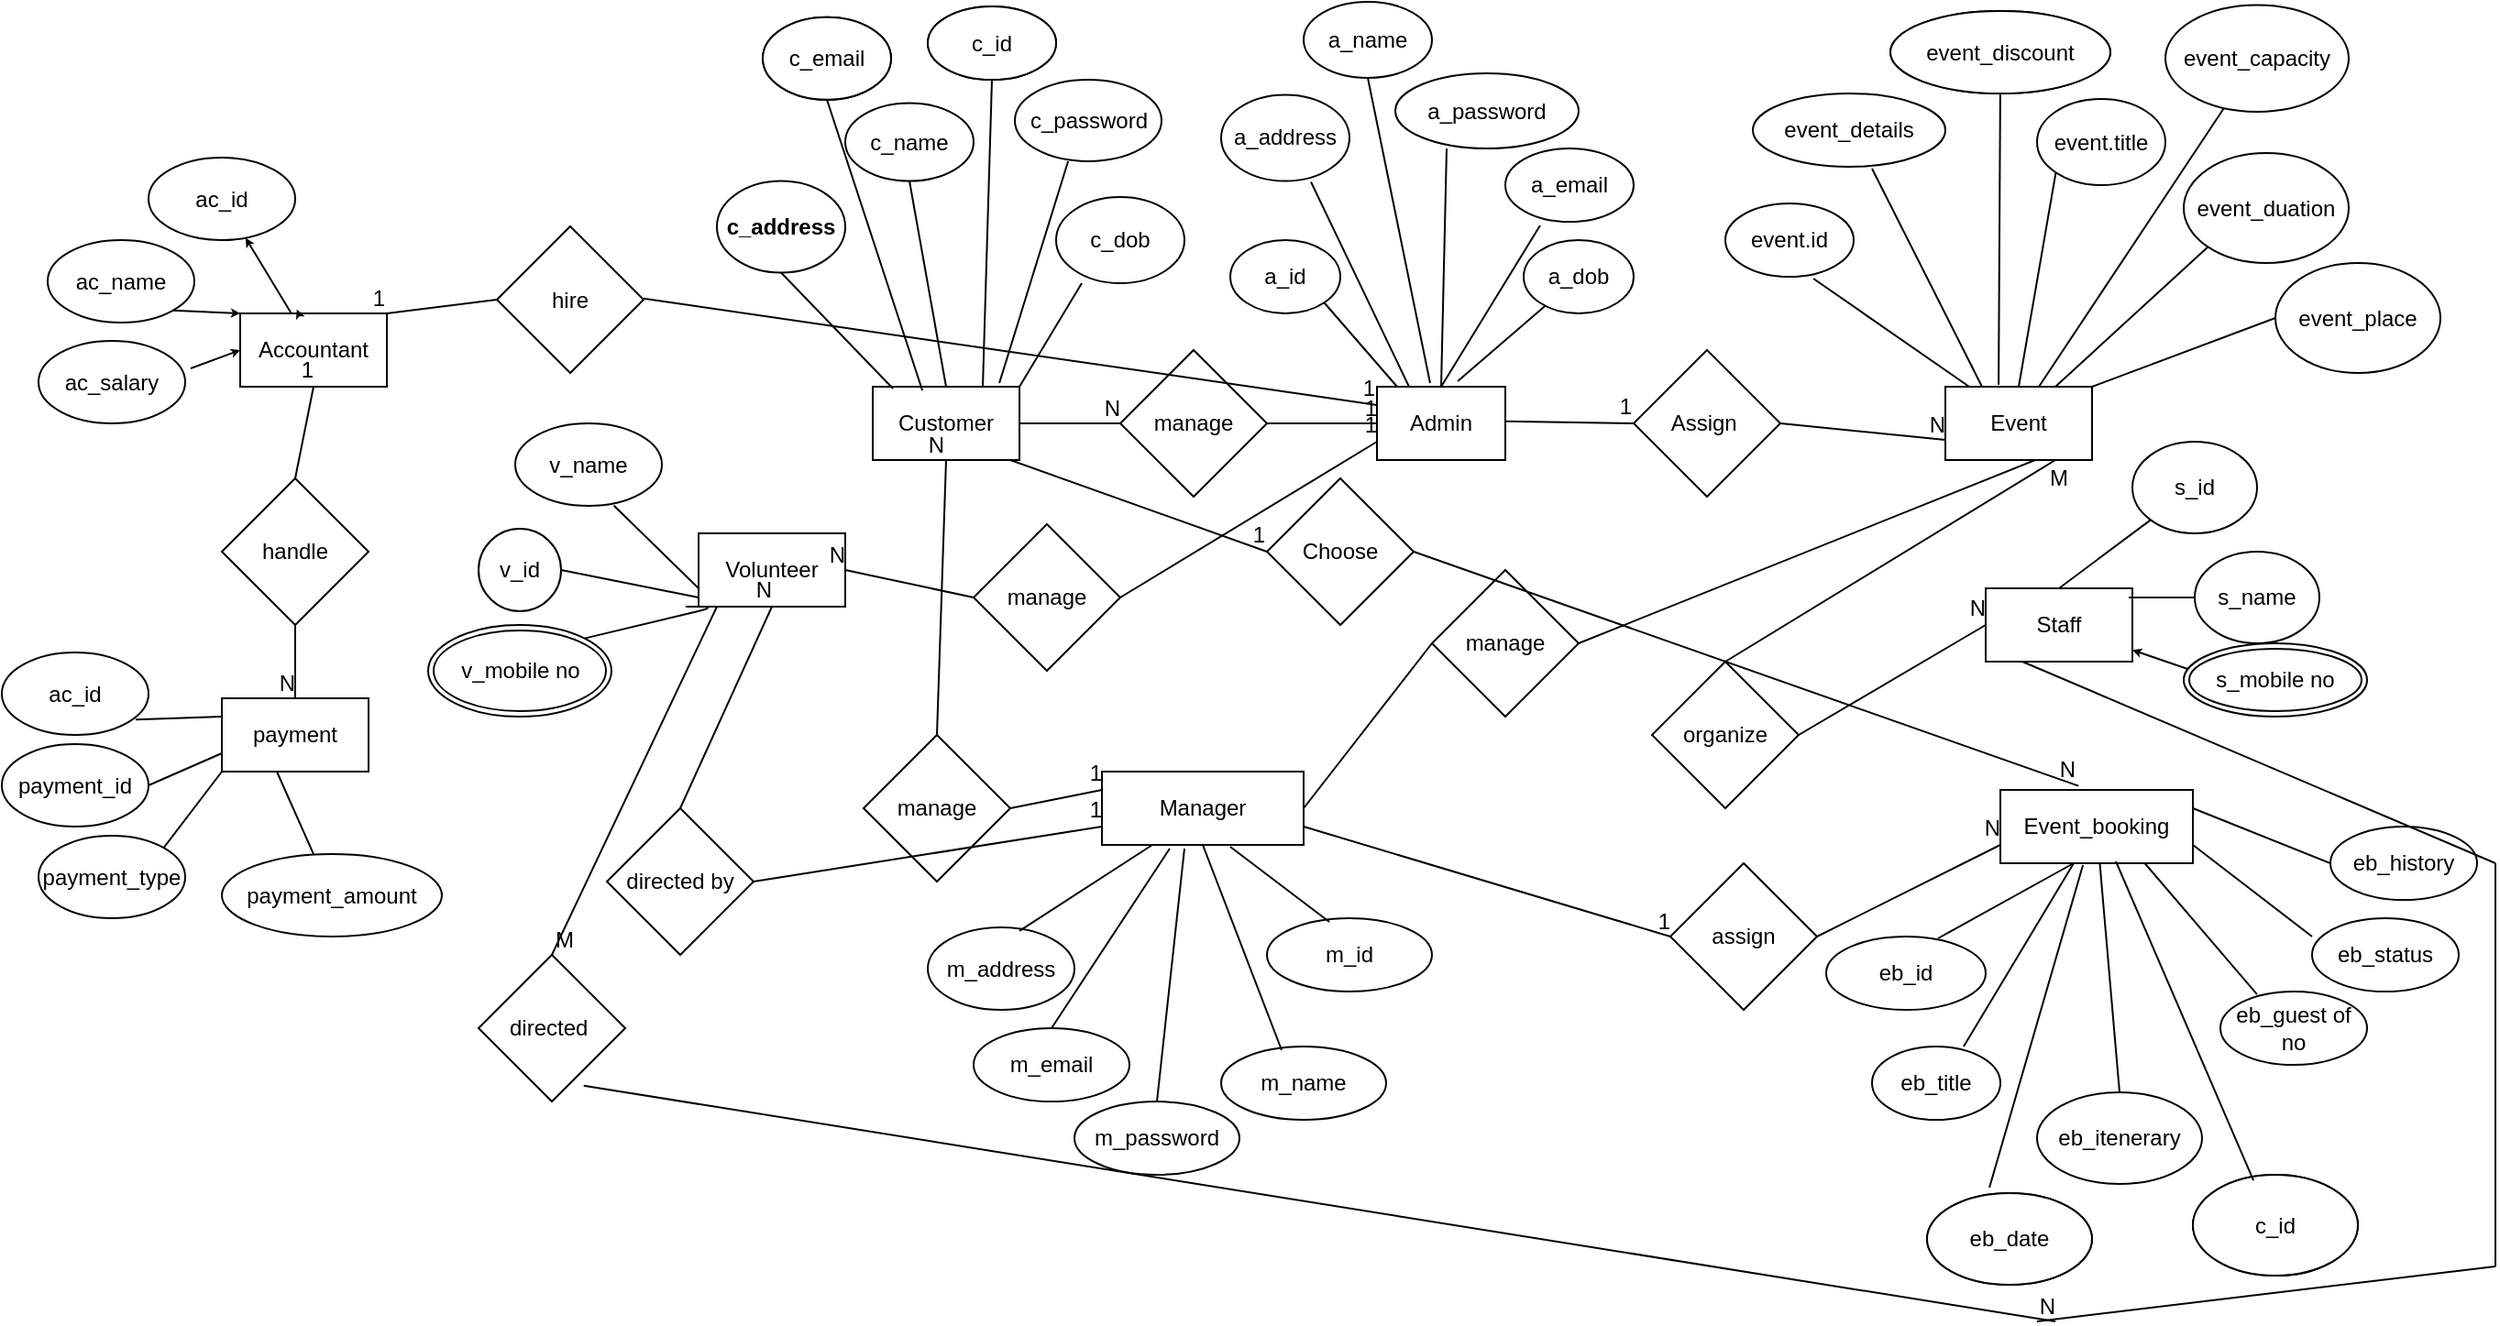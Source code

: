 <mxfile version="14.6.6" type="github">
  <diagram id="kwbziUqv7efPVH0OtAez" name="Page-1">
    <mxGraphModel dx="1855" dy="551" grid="1" gridSize="10" guides="1" tooltips="1" connect="1" arrows="1" fold="1" page="1" pageScale="1" pageWidth="850" pageHeight="1100" math="0" shadow="0">
      <root>
        <mxCell id="0" />
        <mxCell id="1" parent="0" />
        <mxCell id="lawATDH_7k0T81VRKeOm-4" value="C.email" style="ellipse;whiteSpace=wrap;html=1;" vertex="1" parent="1">
          <mxGeometry x="-115" y="8.38" width="70" height="45" as="geometry" />
        </mxCell>
        <mxCell id="lawATDH_7k0T81VRKeOm-6" value="C.id" style="ellipse;whiteSpace=wrap;html=1;" vertex="1" parent="1">
          <mxGeometry x="-25" y="2.5" width="70" height="40" as="geometry" />
        </mxCell>
        <mxCell id="lawATDH_7k0T81VRKeOm-34" value="Event_discount" style="ellipse;whiteSpace=wrap;html=1;" vertex="1" parent="1">
          <mxGeometry x="500" y="5" width="120" height="45" as="geometry" />
        </mxCell>
        <mxCell id="lawATDH_7k0T81VRKeOm-68" value="EB.date" style="ellipse;whiteSpace=wrap;html=1;" vertex="1" parent="1">
          <mxGeometry x="520" y="650" width="90" height="50" as="geometry" />
        </mxCell>
        <mxCell id="lawATDH_7k0T81VRKeOm-81" value="EB.customer_id" style="ellipse;whiteSpace=wrap;html=1;" vertex="1" parent="1">
          <mxGeometry x="665" y="640" width="90" height="55" as="geometry" />
        </mxCell>
        <mxCell id="lawATDH_7k0T81VRKeOm-83" value="Customer" style="rounded=0;whiteSpace=wrap;html=1;" vertex="1" parent="1">
          <mxGeometry x="-55" y="210" width="80" height="40" as="geometry" />
        </mxCell>
        <mxCell id="lawATDH_7k0T81VRKeOm-84" style="edgeStyle=orthogonalEdgeStyle;rounded=0;orthogonalLoop=1;jettySize=auto;html=1;exitX=0.5;exitY=1;exitDx=0;exitDy=0;" edge="1" parent="1" source="lawATDH_7k0T81VRKeOm-83" target="lawATDH_7k0T81VRKeOm-83">
          <mxGeometry relative="1" as="geometry" />
        </mxCell>
        <mxCell id="lawATDH_7k0T81VRKeOm-85" value="&lt;b&gt;c_address&lt;/b&gt;" style="ellipse;whiteSpace=wrap;html=1;" vertex="1" parent="1">
          <mxGeometry x="-140" y="97.75" width="70" height="50" as="geometry" />
        </mxCell>
        <mxCell id="lawATDH_7k0T81VRKeOm-86" value="c_email" style="ellipse;whiteSpace=wrap;html=1;" vertex="1" parent="1">
          <mxGeometry x="-115" y="8.38" width="70" height="45" as="geometry" />
        </mxCell>
        <mxCell id="lawATDH_7k0T81VRKeOm-87" value="c_name" style="ellipse;whiteSpace=wrap;html=1;" vertex="1" parent="1">
          <mxGeometry x="-70" y="55.25" width="70" height="42.5" as="geometry" />
        </mxCell>
        <mxCell id="lawATDH_7k0T81VRKeOm-88" value="c_id" style="ellipse;whiteSpace=wrap;html=1;" vertex="1" parent="1">
          <mxGeometry x="-25" y="2.5" width="70" height="40" as="geometry" />
        </mxCell>
        <mxCell id="lawATDH_7k0T81VRKeOm-89" value="" style="endArrow=none;html=1;entryX=0.5;entryY=1;entryDx=0;entryDy=0;exitX=0.5;exitY=0;exitDx=0;exitDy=0;" edge="1" parent="1" source="lawATDH_7k0T81VRKeOm-83" target="lawATDH_7k0T81VRKeOm-87">
          <mxGeometry width="50" height="50" relative="1" as="geometry">
            <mxPoint x="15" y="190" as="sourcePoint" />
            <mxPoint x="450" y="440" as="targetPoint" />
          </mxGeometry>
        </mxCell>
        <mxCell id="lawATDH_7k0T81VRKeOm-90" value="c_dob" style="ellipse;whiteSpace=wrap;html=1;" vertex="1" parent="1">
          <mxGeometry x="45" y="106.5" width="70" height="47" as="geometry" />
        </mxCell>
        <mxCell id="lawATDH_7k0T81VRKeOm-91" value="" style="endArrow=none;html=1;entryX=0.2;entryY=1;entryDx=0;entryDy=0;entryPerimeter=0;exitX=1;exitY=0;exitDx=0;exitDy=0;" edge="1" parent="1" source="lawATDH_7k0T81VRKeOm-83" target="lawATDH_7k0T81VRKeOm-90">
          <mxGeometry width="50" height="50" relative="1" as="geometry">
            <mxPoint x="30" y="220" as="sourcePoint" />
            <mxPoint x="80" y="170" as="targetPoint" />
          </mxGeometry>
        </mxCell>
        <mxCell id="lawATDH_7k0T81VRKeOm-92" value="" style="endArrow=none;html=1;entryX=0.5;entryY=1;entryDx=0;entryDy=0;exitX=0.138;exitY=0.025;exitDx=0;exitDy=0;exitPerimeter=0;" edge="1" parent="1" source="lawATDH_7k0T81VRKeOm-83" target="lawATDH_7k0T81VRKeOm-85">
          <mxGeometry width="50" height="50" relative="1" as="geometry">
            <mxPoint x="400" y="490" as="sourcePoint" />
            <mxPoint x="450" y="440" as="targetPoint" />
          </mxGeometry>
        </mxCell>
        <mxCell id="lawATDH_7k0T81VRKeOm-93" value="" style="endArrow=none;html=1;entryX=0.5;entryY=1;entryDx=0;entryDy=0;exitX=0.338;exitY=0.05;exitDx=0;exitDy=0;exitPerimeter=0;" edge="1" parent="1" source="lawATDH_7k0T81VRKeOm-83" target="lawATDH_7k0T81VRKeOm-86">
          <mxGeometry width="50" height="50" relative="1" as="geometry">
            <mxPoint x="-70" y="200" as="sourcePoint" />
            <mxPoint x="-20" y="40" as="targetPoint" />
          </mxGeometry>
        </mxCell>
        <mxCell id="lawATDH_7k0T81VRKeOm-94" value="" style="endArrow=none;html=1;entryX=0.5;entryY=1;entryDx=0;entryDy=0;exitX=0.75;exitY=0;exitDx=0;exitDy=0;" edge="1" parent="1" source="lawATDH_7k0T81VRKeOm-83" target="lawATDH_7k0T81VRKeOm-88">
          <mxGeometry width="50" height="50" relative="1" as="geometry">
            <mxPoint x="400" y="490" as="sourcePoint" />
            <mxPoint x="450" y="440" as="targetPoint" />
          </mxGeometry>
        </mxCell>
        <mxCell id="lawATDH_7k0T81VRKeOm-95" value="manage" style="rhombus;whiteSpace=wrap;html=1;" vertex="1" parent="1">
          <mxGeometry x="80" y="190" width="80" height="80" as="geometry" />
        </mxCell>
        <mxCell id="lawATDH_7k0T81VRKeOm-97" value="Admin" style="rounded=0;whiteSpace=wrap;html=1;" vertex="1" parent="1">
          <mxGeometry x="220" y="210" width="70" height="40" as="geometry" />
        </mxCell>
        <mxCell id="lawATDH_7k0T81VRKeOm-99" value="a_id" style="ellipse;whiteSpace=wrap;html=1;" vertex="1" parent="1">
          <mxGeometry x="140" y="130" width="60" height="40" as="geometry" />
        </mxCell>
        <mxCell id="lawATDH_7k0T81VRKeOm-100" value="a_address" style="ellipse;whiteSpace=wrap;html=1;" vertex="1" parent="1">
          <mxGeometry x="135" y="50.75" width="70" height="47" as="geometry" />
        </mxCell>
        <mxCell id="lawATDH_7k0T81VRKeOm-101" value="a_name" style="ellipse;whiteSpace=wrap;html=1;" vertex="1" parent="1">
          <mxGeometry x="180" width="70" height="41.5" as="geometry" />
        </mxCell>
        <mxCell id="lawATDH_7k0T81VRKeOm-102" value="a_email" style="ellipse;whiteSpace=wrap;html=1;" vertex="1" parent="1">
          <mxGeometry x="290" y="80" width="70" height="40" as="geometry" />
        </mxCell>
        <mxCell id="lawATDH_7k0T81VRKeOm-103" value="a_dob" style="ellipse;whiteSpace=wrap;html=1;" vertex="1" parent="1">
          <mxGeometry x="300" y="130" width="60" height="40" as="geometry" />
        </mxCell>
        <mxCell id="lawATDH_7k0T81VRKeOm-104" value="" style="endArrow=none;html=1;entryX=1;entryY=1;entryDx=0;entryDy=0;" edge="1" parent="1" target="lawATDH_7k0T81VRKeOm-99">
          <mxGeometry width="50" height="50" relative="1" as="geometry">
            <mxPoint x="231" y="210" as="sourcePoint" />
            <mxPoint x="210" y="140" as="targetPoint" />
          </mxGeometry>
        </mxCell>
        <mxCell id="lawATDH_7k0T81VRKeOm-105" value="" style="endArrow=none;html=1;exitX=0.7;exitY=1.011;exitDx=0;exitDy=0;exitPerimeter=0;entryX=0.25;entryY=0;entryDx=0;entryDy=0;" edge="1" parent="1" source="lawATDH_7k0T81VRKeOm-100" target="lawATDH_7k0T81VRKeOm-97">
          <mxGeometry width="50" height="50" relative="1" as="geometry">
            <mxPoint x="170" y="130" as="sourcePoint" />
            <mxPoint x="220" y="80" as="targetPoint" />
          </mxGeometry>
        </mxCell>
        <mxCell id="lawATDH_7k0T81VRKeOm-106" value="" style="endArrow=none;html=1;entryX=0.5;entryY=1;entryDx=0;entryDy=0;exitX=0.414;exitY=-0.05;exitDx=0;exitDy=0;exitPerimeter=0;" edge="1" parent="1" source="lawATDH_7k0T81VRKeOm-97" target="lawATDH_7k0T81VRKeOm-101">
          <mxGeometry width="50" height="50" relative="1" as="geometry">
            <mxPoint x="230" y="200" as="sourcePoint" />
            <mxPoint x="270" y="40" as="targetPoint" />
          </mxGeometry>
        </mxCell>
        <mxCell id="lawATDH_7k0T81VRKeOm-107" value="" style="endArrow=none;html=1;exitX=0.5;exitY=0;exitDx=0;exitDy=0;entryX=0.271;entryY=1.05;entryDx=0;entryDy=0;entryPerimeter=0;" edge="1" parent="1" source="lawATDH_7k0T81VRKeOm-97" target="lawATDH_7k0T81VRKeOm-102">
          <mxGeometry width="50" height="50" relative="1" as="geometry">
            <mxPoint x="260" y="130" as="sourcePoint" />
            <mxPoint x="310" y="80" as="targetPoint" />
          </mxGeometry>
        </mxCell>
        <mxCell id="lawATDH_7k0T81VRKeOm-108" value="" style="endArrow=none;html=1;exitX=0.629;exitY=-0.075;exitDx=0;exitDy=0;exitPerimeter=0;" edge="1" parent="1" source="lawATDH_7k0T81VRKeOm-97" target="lawATDH_7k0T81VRKeOm-103">
          <mxGeometry width="50" height="50" relative="1" as="geometry">
            <mxPoint x="280" y="180" as="sourcePoint" />
            <mxPoint x="330" y="130" as="targetPoint" />
          </mxGeometry>
        </mxCell>
        <mxCell id="lawATDH_7k0T81VRKeOm-109" value="Assign&amp;nbsp;" style="rhombus;whiteSpace=wrap;html=1;" vertex="1" parent="1">
          <mxGeometry x="360" y="190" width="80" height="80" as="geometry" />
        </mxCell>
        <mxCell id="lawATDH_7k0T81VRKeOm-110" value="Event" style="rounded=0;whiteSpace=wrap;html=1;" vertex="1" parent="1">
          <mxGeometry x="530" y="210" width="80" height="40" as="geometry" />
        </mxCell>
        <mxCell id="lawATDH_7k0T81VRKeOm-113" style="edgeStyle=orthogonalEdgeStyle;rounded=0;orthogonalLoop=1;jettySize=auto;html=1;exitX=0.5;exitY=1;exitDx=0;exitDy=0;" edge="1" parent="1" source="lawATDH_7k0T81VRKeOm-110" target="lawATDH_7k0T81VRKeOm-110">
          <mxGeometry relative="1" as="geometry" />
        </mxCell>
        <mxCell id="lawATDH_7k0T81VRKeOm-114" value="event.id" style="ellipse;whiteSpace=wrap;html=1;" vertex="1" parent="1">
          <mxGeometry x="410" y="110" width="70" height="40" as="geometry" />
        </mxCell>
        <mxCell id="lawATDH_7k0T81VRKeOm-115" value="event_details" style="ellipse;whiteSpace=wrap;html=1;" vertex="1" parent="1">
          <mxGeometry x="425" y="50" width="105" height="40" as="geometry" />
        </mxCell>
        <mxCell id="lawATDH_7k0T81VRKeOm-116" style="edgeStyle=orthogonalEdgeStyle;rounded=0;orthogonalLoop=1;jettySize=auto;html=1;exitX=0.5;exitY=1;exitDx=0;exitDy=0;" edge="1" parent="1" source="lawATDH_7k0T81VRKeOm-115" target="lawATDH_7k0T81VRKeOm-115">
          <mxGeometry relative="1" as="geometry" />
        </mxCell>
        <mxCell id="lawATDH_7k0T81VRKeOm-117" value="event_discount" style="ellipse;whiteSpace=wrap;html=1;" vertex="1" parent="1">
          <mxGeometry x="500" y="5" width="120" height="45" as="geometry" />
        </mxCell>
        <mxCell id="lawATDH_7k0T81VRKeOm-118" value="event.title" style="ellipse;whiteSpace=wrap;html=1;" vertex="1" parent="1">
          <mxGeometry x="580" y="53" width="70" height="47" as="geometry" />
        </mxCell>
        <mxCell id="lawATDH_7k0T81VRKeOm-119" value="event_capacity" style="ellipse;whiteSpace=wrap;html=1;" vertex="1" parent="1">
          <mxGeometry x="650" y="1.75" width="100" height="58.25" as="geometry" />
        </mxCell>
        <mxCell id="lawATDH_7k0T81VRKeOm-120" value="event_duation" style="ellipse;whiteSpace=wrap;html=1;" vertex="1" parent="1">
          <mxGeometry x="660" y="82.5" width="90" height="60" as="geometry" />
        </mxCell>
        <mxCell id="lawATDH_7k0T81VRKeOm-121" value="" style="endArrow=none;html=1;entryX=0.686;entryY=1.025;entryDx=0;entryDy=0;entryPerimeter=0;exitX=0.163;exitY=0;exitDx=0;exitDy=0;exitPerimeter=0;" edge="1" parent="1" source="lawATDH_7k0T81VRKeOm-110" target="lawATDH_7k0T81VRKeOm-114">
          <mxGeometry width="50" height="50" relative="1" as="geometry">
            <mxPoint x="520" y="210" as="sourcePoint" />
            <mxPoint x="500" y="150" as="targetPoint" />
          </mxGeometry>
        </mxCell>
        <mxCell id="lawATDH_7k0T81VRKeOm-122" value="" style="endArrow=none;html=1;entryX=0.619;entryY=1.025;entryDx=0;entryDy=0;entryPerimeter=0;exitX=0.25;exitY=0;exitDx=0;exitDy=0;" edge="1" parent="1" source="lawATDH_7k0T81VRKeOm-110" target="lawATDH_7k0T81VRKeOm-115">
          <mxGeometry width="50" height="50" relative="1" as="geometry">
            <mxPoint x="520" y="200" as="sourcePoint" />
            <mxPoint x="530" y="80" as="targetPoint" />
          </mxGeometry>
        </mxCell>
        <mxCell id="lawATDH_7k0T81VRKeOm-123" value="" style="endArrow=none;html=1;exitX=0.363;exitY=-0.025;exitDx=0;exitDy=0;exitPerimeter=0;" edge="1" parent="1" source="lawATDH_7k0T81VRKeOm-110" target="lawATDH_7k0T81VRKeOm-117">
          <mxGeometry width="50" height="50" relative="1" as="geometry">
            <mxPoint x="530" y="90" as="sourcePoint" />
            <mxPoint x="580" y="40" as="targetPoint" />
          </mxGeometry>
        </mxCell>
        <mxCell id="lawATDH_7k0T81VRKeOm-124" value="" style="endArrow=none;html=1;exitX=0.5;exitY=0;exitDx=0;exitDy=0;entryX=0;entryY=1;entryDx=0;entryDy=0;" edge="1" parent="1" source="lawATDH_7k0T81VRKeOm-110" target="lawATDH_7k0T81VRKeOm-118">
          <mxGeometry width="50" height="50" relative="1" as="geometry">
            <mxPoint x="570" y="140" as="sourcePoint" />
            <mxPoint x="591" y="100" as="targetPoint" />
          </mxGeometry>
        </mxCell>
        <mxCell id="lawATDH_7k0T81VRKeOm-125" value="" style="endArrow=none;html=1;" edge="1" parent="1" target="lawATDH_7k0T81VRKeOm-119">
          <mxGeometry width="50" height="50" relative="1" as="geometry">
            <mxPoint x="581" y="210" as="sourcePoint" />
            <mxPoint x="700" y="60" as="targetPoint" />
          </mxGeometry>
        </mxCell>
        <mxCell id="lawATDH_7k0T81VRKeOm-126" value="" style="endArrow=none;html=1;entryX=0;entryY=1;entryDx=0;entryDy=0;exitX=0.75;exitY=0;exitDx=0;exitDy=0;" edge="1" parent="1" source="lawATDH_7k0T81VRKeOm-110" target="lawATDH_7k0T81VRKeOm-120">
          <mxGeometry width="50" height="50" relative="1" as="geometry">
            <mxPoint x="400" y="490" as="sourcePoint" />
            <mxPoint x="450" y="440" as="targetPoint" />
          </mxGeometry>
        </mxCell>
        <mxCell id="lawATDH_7k0T81VRKeOm-127" value="Choose" style="rhombus;whiteSpace=wrap;html=1;" vertex="1" parent="1">
          <mxGeometry x="160" y="260" width="80" height="80" as="geometry" />
        </mxCell>
        <mxCell id="lawATDH_7k0T81VRKeOm-130" value="manage" style="rhombus;whiteSpace=wrap;html=1;" vertex="1" parent="1">
          <mxGeometry x="-60" y="400" width="80" height="80" as="geometry" />
        </mxCell>
        <mxCell id="lawATDH_7k0T81VRKeOm-132" value="Manager" style="rounded=0;whiteSpace=wrap;html=1;" vertex="1" parent="1">
          <mxGeometry x="70" y="420" width="110" height="40" as="geometry" />
        </mxCell>
        <mxCell id="lawATDH_7k0T81VRKeOm-134" value="manage" style="rhombus;whiteSpace=wrap;html=1;" vertex="1" parent="1">
          <mxGeometry x="250" y="310" width="80" height="80" as="geometry" />
        </mxCell>
        <mxCell id="lawATDH_7k0T81VRKeOm-135" value="" style="endArrow=none;html=1;exitX=1;exitY=0.5;exitDx=0;exitDy=0;entryX=0;entryY=0.5;entryDx=0;entryDy=0;" edge="1" parent="1" source="lawATDH_7k0T81VRKeOm-132" target="lawATDH_7k0T81VRKeOm-134">
          <mxGeometry width="50" height="50" relative="1" as="geometry">
            <mxPoint x="310" y="420" as="sourcePoint" />
            <mxPoint x="360" y="370" as="targetPoint" />
          </mxGeometry>
        </mxCell>
        <mxCell id="lawATDH_7k0T81VRKeOm-136" value="assign" style="rhombus;whiteSpace=wrap;html=1;" vertex="1" parent="1">
          <mxGeometry x="380" y="470" width="80" height="80" as="geometry" />
        </mxCell>
        <mxCell id="lawATDH_7k0T81VRKeOm-138" value="" style="endArrow=none;html=1;exitX=1;exitY=0.5;exitDx=0;exitDy=0;entryX=0.613;entryY=1;entryDx=0;entryDy=0;entryPerimeter=0;" edge="1" parent="1" source="lawATDH_7k0T81VRKeOm-134" target="lawATDH_7k0T81VRKeOm-110">
          <mxGeometry width="50" height="50" relative="1" as="geometry">
            <mxPoint x="490" y="400" as="sourcePoint" />
            <mxPoint x="540" y="350" as="targetPoint" />
          </mxGeometry>
        </mxCell>
        <mxCell id="lawATDH_7k0T81VRKeOm-139" value="Event_booking" style="rounded=0;whiteSpace=wrap;html=1;" vertex="1" parent="1">
          <mxGeometry x="560" y="430" width="105" height="40" as="geometry" />
        </mxCell>
        <mxCell id="lawATDH_7k0T81VRKeOm-141" value="m_address" style="ellipse;whiteSpace=wrap;html=1;" vertex="1" parent="1">
          <mxGeometry x="-25" y="505" width="80" height="45" as="geometry" />
        </mxCell>
        <mxCell id="lawATDH_7k0T81VRKeOm-142" value="m_email" style="ellipse;whiteSpace=wrap;html=1;" vertex="1" parent="1">
          <mxGeometry y="560" width="85" height="40" as="geometry" />
        </mxCell>
        <mxCell id="lawATDH_7k0T81VRKeOm-143" value="m_name" style="ellipse;whiteSpace=wrap;html=1;" vertex="1" parent="1">
          <mxGeometry x="135" y="570" width="90" height="40" as="geometry" />
        </mxCell>
        <mxCell id="lawATDH_7k0T81VRKeOm-144" value="m_id" style="ellipse;whiteSpace=wrap;html=1;" vertex="1" parent="1">
          <mxGeometry x="160" y="500" width="90" height="40" as="geometry" />
        </mxCell>
        <mxCell id="lawATDH_7k0T81VRKeOm-145" value="" style="endArrow=none;html=1;exitX=0.625;exitY=0.044;exitDx=0;exitDy=0;exitPerimeter=0;entryX=0.25;entryY=1;entryDx=0;entryDy=0;" edge="1" parent="1" source="lawATDH_7k0T81VRKeOm-141" target="lawATDH_7k0T81VRKeOm-132">
          <mxGeometry width="50" height="50" relative="1" as="geometry">
            <mxPoint x="90" y="510" as="sourcePoint" />
            <mxPoint x="140" y="460" as="targetPoint" />
          </mxGeometry>
        </mxCell>
        <mxCell id="lawATDH_7k0T81VRKeOm-146" value="" style="endArrow=none;html=1;entryX=0.336;entryY=1.05;entryDx=0;entryDy=0;entryPerimeter=0;exitX=0.5;exitY=0;exitDx=0;exitDy=0;" edge="1" parent="1" source="lawATDH_7k0T81VRKeOm-142" target="lawATDH_7k0T81VRKeOm-132">
          <mxGeometry width="50" height="50" relative="1" as="geometry">
            <mxPoint x="80" y="550" as="sourcePoint" />
            <mxPoint x="130" y="500" as="targetPoint" />
          </mxGeometry>
        </mxCell>
        <mxCell id="lawATDH_7k0T81VRKeOm-147" value="" style="endArrow=none;html=1;exitX=0.367;exitY=0.05;exitDx=0;exitDy=0;exitPerimeter=0;entryX=0.5;entryY=1;entryDx=0;entryDy=0;" edge="1" parent="1" source="lawATDH_7k0T81VRKeOm-143" target="lawATDH_7k0T81VRKeOm-132">
          <mxGeometry width="50" height="50" relative="1" as="geometry">
            <mxPoint x="110" y="520" as="sourcePoint" />
            <mxPoint x="160" y="470" as="targetPoint" />
          </mxGeometry>
        </mxCell>
        <mxCell id="lawATDH_7k0T81VRKeOm-148" value="" style="endArrow=none;html=1;exitX=0.378;exitY=0.05;exitDx=0;exitDy=0;exitPerimeter=0;entryX=0.636;entryY=1.025;entryDx=0;entryDy=0;entryPerimeter=0;" edge="1" parent="1" source="lawATDH_7k0T81VRKeOm-144" target="lawATDH_7k0T81VRKeOm-132">
          <mxGeometry width="50" height="50" relative="1" as="geometry">
            <mxPoint x="130" y="510" as="sourcePoint" />
            <mxPoint x="180" y="460" as="targetPoint" />
          </mxGeometry>
        </mxCell>
        <mxCell id="lawATDH_7k0T81VRKeOm-149" value="eb_id" style="ellipse;whiteSpace=wrap;html=1;" vertex="1" parent="1">
          <mxGeometry x="465" y="510" width="87" height="40" as="geometry" />
        </mxCell>
        <mxCell id="lawATDH_7k0T81VRKeOm-150" value="eb_title" style="ellipse;whiteSpace=wrap;html=1;" vertex="1" parent="1">
          <mxGeometry x="490" y="570" width="70" height="40" as="geometry" />
        </mxCell>
        <mxCell id="lawATDH_7k0T81VRKeOm-151" value="eb_itenerary" style="ellipse;whiteSpace=wrap;html=1;" vertex="1" parent="1">
          <mxGeometry x="580" y="595" width="90" height="50" as="geometry" />
        </mxCell>
        <mxCell id="lawATDH_7k0T81VRKeOm-152" value="eb_date" style="ellipse;whiteSpace=wrap;html=1;" vertex="1" parent="1">
          <mxGeometry x="520" y="650" width="90" height="50" as="geometry" />
        </mxCell>
        <mxCell id="lawATDH_7k0T81VRKeOm-153" value="" style="endArrow=none;html=1;exitX=0.701;exitY=0.025;exitDx=0;exitDy=0;exitPerimeter=0;" edge="1" parent="1" source="lawATDH_7k0T81VRKeOm-149">
          <mxGeometry width="50" height="50" relative="1" as="geometry">
            <mxPoint x="550" y="520" as="sourcePoint" />
            <mxPoint x="600" y="470" as="targetPoint" />
          </mxGeometry>
        </mxCell>
        <mxCell id="lawATDH_7k0T81VRKeOm-154" value="" style="endArrow=none;html=1;exitX=0.714;exitY=0;exitDx=0;exitDy=0;exitPerimeter=0;" edge="1" parent="1" source="lawATDH_7k0T81VRKeOm-150">
          <mxGeometry width="50" height="50" relative="1" as="geometry">
            <mxPoint x="590" y="530" as="sourcePoint" />
            <mxPoint x="600" y="470" as="targetPoint" />
          </mxGeometry>
        </mxCell>
        <mxCell id="lawATDH_7k0T81VRKeOm-155" value="" style="endArrow=none;html=1;entryX=0.429;entryY=1.025;entryDx=0;entryDy=0;entryPerimeter=0;exitX=0.378;exitY=-0.06;exitDx=0;exitDy=0;exitPerimeter=0;" edge="1" parent="1" source="lawATDH_7k0T81VRKeOm-152" target="lawATDH_7k0T81VRKeOm-139">
          <mxGeometry width="50" height="50" relative="1" as="geometry">
            <mxPoint x="600" y="530" as="sourcePoint" />
            <mxPoint x="650" y="480" as="targetPoint" />
          </mxGeometry>
        </mxCell>
        <mxCell id="lawATDH_7k0T81VRKeOm-156" value="" style="endArrow=none;html=1;exitX=0.5;exitY=0;exitDx=0;exitDy=0;" edge="1" parent="1" source="lawATDH_7k0T81VRKeOm-151" target="lawATDH_7k0T81VRKeOm-139">
          <mxGeometry width="50" height="50" relative="1" as="geometry">
            <mxPoint x="673" y="560" as="sourcePoint" />
            <mxPoint x="670" y="470" as="targetPoint" />
          </mxGeometry>
        </mxCell>
        <mxCell id="lawATDH_7k0T81VRKeOm-157" value="c_password" style="ellipse;whiteSpace=wrap;html=1;" vertex="1" parent="1">
          <mxGeometry x="22.5" y="42.5" width="80" height="44.5" as="geometry" />
        </mxCell>
        <mxCell id="lawATDH_7k0T81VRKeOm-158" value="" style="endArrow=none;html=1;exitX=0.863;exitY=-0.05;exitDx=0;exitDy=0;exitPerimeter=0;entryX=0.363;entryY=1;entryDx=0;entryDy=0;entryPerimeter=0;" edge="1" parent="1" source="lawATDH_7k0T81VRKeOm-83" target="lawATDH_7k0T81VRKeOm-157">
          <mxGeometry width="50" height="50" relative="1" as="geometry">
            <mxPoint x="400" y="490" as="sourcePoint" />
            <mxPoint x="50" y="100" as="targetPoint" />
          </mxGeometry>
        </mxCell>
        <mxCell id="lawATDH_7k0T81VRKeOm-159" value="a_password" style="ellipse;whiteSpace=wrap;html=1;" vertex="1" parent="1">
          <mxGeometry x="230" y="39" width="100" height="41" as="geometry" />
        </mxCell>
        <mxCell id="lawATDH_7k0T81VRKeOm-160" value="" style="endArrow=none;html=1;exitX=0.5;exitY=0;exitDx=0;exitDy=0;entryX=0.28;entryY=1;entryDx=0;entryDy=0;entryPerimeter=0;" edge="1" parent="1" source="lawATDH_7k0T81VRKeOm-97" target="lawATDH_7k0T81VRKeOm-159">
          <mxGeometry width="50" height="50" relative="1" as="geometry">
            <mxPoint x="260" y="90" as="sourcePoint" />
            <mxPoint x="310" y="40" as="targetPoint" />
          </mxGeometry>
        </mxCell>
        <mxCell id="lawATDH_7k0T81VRKeOm-161" value="m_password" style="ellipse;whiteSpace=wrap;html=1;" vertex="1" parent="1">
          <mxGeometry x="55" y="600" width="90" height="40" as="geometry" />
        </mxCell>
        <mxCell id="lawATDH_7k0T81VRKeOm-162" value="" style="endArrow=none;html=1;entryX=0.409;entryY=1.05;entryDx=0;entryDy=0;entryPerimeter=0;exitX=0.5;exitY=0;exitDx=0;exitDy=0;" edge="1" parent="1" source="lawATDH_7k0T81VRKeOm-161" target="lawATDH_7k0T81VRKeOm-132">
          <mxGeometry width="50" height="50" relative="1" as="geometry">
            <mxPoint x="100" y="600" as="sourcePoint" />
            <mxPoint x="150" y="460" as="targetPoint" />
          </mxGeometry>
        </mxCell>
        <mxCell id="lawATDH_7k0T81VRKeOm-163" value="eb_guest of no&lt;span style=&quot;color: rgba(0 , 0 , 0 , 0) ; font-family: monospace ; font-size: 0px&quot;&gt;%3CmxGraphModel%3E%3Croot%3E%3CmxCell%20id%3D%220%22%2F%3E%3CmxCell%20id%3D%221%22%20parent%3D%220%22%2F%3E%3CmxCell%20id%3D%222%22%20value%3D%22%22%20style%3D%22endArrow%3Dnone%3Bhtml%3D1%3BentryX%3D0%3BentryY%3D1%3BentryDx%3D0%3BentryDy%3D0%3BexitX%3D0.75%3BexitY%3D0%3BexitDx%3D0%3BexitDy%3D0%3B%22%20edge%3D%221%22%20parent%3D%221%22%3E%3CmxGeometry%20width%3D%2250%22%20height%3D%2250%22%20relative%3D%221%22%20as%3D%22geometry%22%3E%3CmxPoint%20x%3D%22590%22%20y%3D%22210%22%20as%3D%22sourcePoint%22%2F%3E%3CmxPoint%20x%3D%22672.97%22%20y%3D%22133.572%22%20as%3D%22targetPoint%22%2F%3E%3C%2FmxGeometry%3E%3C%2FmxCell%3E%3C%2Froot%3E%3C%2FmxGraphModel%3E&lt;/span&gt;" style="ellipse;whiteSpace=wrap;html=1;" vertex="1" parent="1">
          <mxGeometry x="680" y="540" width="80" height="40" as="geometry" />
        </mxCell>
        <mxCell id="lawATDH_7k0T81VRKeOm-164" value="" style="endArrow=none;html=1;entryX=0.75;entryY=1;entryDx=0;entryDy=0;exitX=0.25;exitY=0.04;exitDx=0;exitDy=0;exitPerimeter=0;" edge="1" parent="1" source="lawATDH_7k0T81VRKeOm-163" target="lawATDH_7k0T81VRKeOm-139">
          <mxGeometry width="50" height="50" relative="1" as="geometry">
            <mxPoint x="400" y="490" as="sourcePoint" />
            <mxPoint x="450" y="440" as="targetPoint" />
          </mxGeometry>
        </mxCell>
        <mxCell id="lawATDH_7k0T81VRKeOm-165" value="c_id" style="ellipse;whiteSpace=wrap;html=1;" vertex="1" parent="1">
          <mxGeometry x="665" y="640" width="90" height="55" as="geometry" />
        </mxCell>
        <mxCell id="lawATDH_7k0T81VRKeOm-166" value="" style="endArrow=none;html=1;exitX=0.367;exitY=0.055;exitDx=0;exitDy=0;exitPerimeter=0;entryX=0.6;entryY=0.975;entryDx=0;entryDy=0;entryPerimeter=0;" edge="1" parent="1" source="lawATDH_7k0T81VRKeOm-165" target="lawATDH_7k0T81VRKeOm-139">
          <mxGeometry width="50" height="50" relative="1" as="geometry">
            <mxPoint x="620" y="520" as="sourcePoint" />
            <mxPoint x="670" y="470" as="targetPoint" />
          </mxGeometry>
        </mxCell>
        <mxCell id="lawATDH_7k0T81VRKeOm-167" value="event_place" style="ellipse;whiteSpace=wrap;html=1;" vertex="1" parent="1">
          <mxGeometry x="710" y="142.5" width="90" height="60" as="geometry" />
        </mxCell>
        <mxCell id="lawATDH_7k0T81VRKeOm-168" value="" style="endArrow=none;html=1;entryX=0;entryY=0.5;entryDx=0;entryDy=0;exitX=1;exitY=0;exitDx=0;exitDy=0;" edge="1" parent="1" source="lawATDH_7k0T81VRKeOm-110" target="lawATDH_7k0T81VRKeOm-167">
          <mxGeometry width="50" height="50" relative="1" as="geometry">
            <mxPoint x="600" y="220" as="sourcePoint" />
            <mxPoint x="682.97" y="143.572" as="targetPoint" />
          </mxGeometry>
        </mxCell>
        <mxCell id="lawATDH_7k0T81VRKeOm-169" value="eb_status&lt;span style=&quot;color: rgba(0 , 0 , 0 , 0) ; font-family: monospace ; font-size: 0px&quot;&gt;%3CmxGraphModel%3E%3Croot%3E%3CmxCell%20id%3D%220%22%2F%3E%3CmxCell%20id%3D%221%22%20parent%3D%220%22%2F%3E%3CmxCell%20id%3D%222%22%20value%3D%22%22%20style%3D%22endArrow%3Dnone%3Bhtml%3D1%3BentryX%3D0%3BentryY%3D1%3BentryDx%3D0%3BentryDy%3D0%3BexitX%3D0.75%3BexitY%3D0%3BexitDx%3D0%3BexitDy%3D0%3B%22%20edge%3D%221%22%20parent%3D%221%22%3E%3CmxGeometry%20width%3D%2250%22%20height%3D%2250%22%20relative%3D%221%22%20as%3D%22geometry%22%3E%3CmxPoint%20x%3D%22590%22%20y%3D%22210%22%20as%3D%22sourcePoint%22%2F%3E%3CmxPoint%20x%3D%22672.97%22%20y%3D%22133.572%22%20as%3D%22targetPoint%22%2F%3E%3C%2FmxGeometry%3E%3C%2FmxCell%3E%3C%2Froot%3E%3C%2FmxGraphModel%3E&lt;/span&gt;" style="ellipse;whiteSpace=wrap;html=1;" vertex="1" parent="1">
          <mxGeometry x="730" y="500" width="80" height="40" as="geometry" />
        </mxCell>
        <mxCell id="lawATDH_7k0T81VRKeOm-171" value="" style="endArrow=none;html=1;entryX=1;entryY=0.75;entryDx=0;entryDy=0;exitX=0;exitY=0.25;exitDx=0;exitDy=0;exitPerimeter=0;" edge="1" parent="1" source="lawATDH_7k0T81VRKeOm-169" target="lawATDH_7k0T81VRKeOm-139">
          <mxGeometry width="50" height="50" relative="1" as="geometry">
            <mxPoint x="710" y="551.6" as="sourcePoint" />
            <mxPoint x="648.75" y="480" as="targetPoint" />
          </mxGeometry>
        </mxCell>
        <mxCell id="lawATDH_7k0T81VRKeOm-172" value="eb_history&lt;span style=&quot;color: rgba(0 , 0 , 0 , 0) ; font-family: monospace ; font-size: 0px&quot;&gt;%3CmxGraphModel%3E%3Croot%3E%3CmxCell%20id%3D%220%22%2F%3E%3CmxCell%20id%3D%221%22%20parent%3D%220%22%2F%3E%3CmxCell%20id%3D%222%22%20value%3D%22%22%20style%3D%22endArrow%3Dnone%3Bhtml%3D1%3BentryX%3D0%3BentryY%3D1%3BentryDx%3D0%3BentryDy%3D0%3BexitX%3D0.75%3BexitY%3D0%3BexitDx%3D0%3BexitDy%3D0%3B%22%20edge%3D%221%22%20parent%3D%221%22%3E%3CmxGeometry%20width%3D%2250%22%20height%3D%2250%22%20relative%3D%221%22%20as%3D%22geometry%22%3E%3CmxPoint%20x%3D%22590%22%20y%3D%22210%22%20as%3D%22sourcePoint%22%2F%3E%3CmxPoint%20x%3D%22672.97%22%20y%3D%22133.572%22%20as%3D%22targetPoint%22%2F%3E%3C%2FmxGeometry%3E%3C%2FmxCell%3E%3C%2Froot%3E%3C%2FmxGraphModel%3E&lt;/span&gt;" style="ellipse;whiteSpace=wrap;html=1;" vertex="1" parent="1">
          <mxGeometry x="740" y="450" width="80" height="40" as="geometry" />
        </mxCell>
        <mxCell id="lawATDH_7k0T81VRKeOm-173" value="" style="endArrow=none;html=1;entryX=1;entryY=0.25;entryDx=0;entryDy=0;exitX=0;exitY=0.5;exitDx=0;exitDy=0;" edge="1" parent="1" source="lawATDH_7k0T81VRKeOm-172" target="lawATDH_7k0T81VRKeOm-139">
          <mxGeometry width="50" height="50" relative="1" as="geometry">
            <mxPoint x="740" y="520" as="sourcePoint" />
            <mxPoint x="675" y="470" as="targetPoint" />
          </mxGeometry>
        </mxCell>
        <mxCell id="lawATDH_7k0T81VRKeOm-174" value="Staff" style="rounded=0;whiteSpace=wrap;html=1;" vertex="1" parent="1">
          <mxGeometry x="552" y="320" width="80" height="40" as="geometry" />
        </mxCell>
        <mxCell id="lawATDH_7k0T81VRKeOm-175" value="s_id" style="ellipse;whiteSpace=wrap;html=1;" vertex="1" parent="1">
          <mxGeometry x="632" y="240" width="68" height="50" as="geometry" />
        </mxCell>
        <mxCell id="lawATDH_7k0T81VRKeOm-176" value="s_name" style="ellipse;whiteSpace=wrap;html=1;" vertex="1" parent="1">
          <mxGeometry x="666" y="300" width="68" height="50" as="geometry" />
        </mxCell>
        <mxCell id="lawATDH_7k0T81VRKeOm-203" value="" style="edgeStyle=none;rounded=0;jumpStyle=gap;orthogonalLoop=1;jettySize=auto;html=1;endSize=2;" edge="1" parent="1" target="lawATDH_7k0T81VRKeOm-174">
          <mxGeometry relative="1" as="geometry">
            <mxPoint x="663.238" y="364.352" as="sourcePoint" />
          </mxGeometry>
        </mxCell>
        <mxCell id="lawATDH_7k0T81VRKeOm-178" value="" style="endArrow=none;html=1;entryX=0.5;entryY=0;entryDx=0;entryDy=0;exitX=0;exitY=1;exitDx=0;exitDy=0;" edge="1" parent="1" source="lawATDH_7k0T81VRKeOm-175" target="lawATDH_7k0T81VRKeOm-174">
          <mxGeometry width="50" height="50" relative="1" as="geometry">
            <mxPoint x="642" y="320" as="sourcePoint" />
            <mxPoint x="567" y="290" as="targetPoint" />
          </mxGeometry>
        </mxCell>
        <mxCell id="lawATDH_7k0T81VRKeOm-179" value="" style="endArrow=none;html=1;exitX=0;exitY=0.5;exitDx=0;exitDy=0;" edge="1" parent="1" source="lawATDH_7k0T81VRKeOm-176">
          <mxGeometry width="50" height="50" relative="1" as="geometry">
            <mxPoint x="652.198" y="292.852" as="sourcePoint" />
            <mxPoint x="630" y="325" as="targetPoint" />
          </mxGeometry>
        </mxCell>
        <mxCell id="lawATDH_7k0T81VRKeOm-181" value="organize" style="rhombus;whiteSpace=wrap;html=1;" vertex="1" parent="1">
          <mxGeometry x="370" y="360" width="80" height="80" as="geometry" />
        </mxCell>
        <mxCell id="lawATDH_7k0T81VRKeOm-184" value="Volunteer" style="rounded=0;whiteSpace=wrap;html=1;" vertex="1" parent="1">
          <mxGeometry x="-150" y="290" width="80" height="40" as="geometry" />
        </mxCell>
        <mxCell id="lawATDH_7k0T81VRKeOm-185" value="v_id" style="ellipse;whiteSpace=wrap;html=1;direction=south;" vertex="1" parent="1">
          <mxGeometry x="-270" y="287.5" width="45" height="45" as="geometry" />
        </mxCell>
        <mxCell id="lawATDH_7k0T81VRKeOm-186" value="v_name" style="ellipse;whiteSpace=wrap;html=1;" vertex="1" parent="1">
          <mxGeometry x="-250" y="230" width="80" height="45" as="geometry" />
        </mxCell>
        <mxCell id="lawATDH_7k0T81VRKeOm-188" value="" style="endArrow=none;html=1;exitX=0.673;exitY=0.997;exitDx=0;exitDy=0;exitPerimeter=0;" edge="1" parent="1" source="lawATDH_7k0T81VRKeOm-186">
          <mxGeometry width="50" height="50" relative="1" as="geometry">
            <mxPoint x="-240" y="260" as="sourcePoint" />
            <mxPoint x="-150" y="320" as="targetPoint" />
            <Array as="points">
              <mxPoint x="-150" y="320" />
            </Array>
          </mxGeometry>
        </mxCell>
        <mxCell id="lawATDH_7k0T81VRKeOm-189" value="" style="endArrow=none;html=1;exitX=1;exitY=0;exitDx=0;exitDy=0;" edge="1" parent="1" source="lawATDH_7k0T81VRKeOm-234">
          <mxGeometry width="50" height="50" relative="1" as="geometry">
            <mxPoint x="-200" y="344.995" as="sourcePoint" />
            <mxPoint x="-140" y="330" as="targetPoint" />
            <Array as="points">
              <mxPoint x="-140" y="330" />
              <mxPoint x="-160" y="330" />
            </Array>
          </mxGeometry>
        </mxCell>
        <mxCell id="lawATDH_7k0T81VRKeOm-190" value="directed by" style="rhombus;whiteSpace=wrap;html=1;" vertex="1" parent="1">
          <mxGeometry x="-200" y="440" width="80" height="80" as="geometry" />
        </mxCell>
        <mxCell id="lawATDH_7k0T81VRKeOm-200" value="directed&amp;nbsp;" style="rhombus;whiteSpace=wrap;html=1;" vertex="1" parent="1">
          <mxGeometry x="-270" y="520" width="80" height="80" as="geometry" />
        </mxCell>
        <mxCell id="lawATDH_7k0T81VRKeOm-202" value="" style="endArrow=none;html=1;entryX=0.25;entryY=1;entryDx=0;entryDy=0;" edge="1" parent="1" target="lawATDH_7k0T81VRKeOm-174">
          <mxGeometry width="50" height="50" relative="1" as="geometry">
            <mxPoint x="830" y="470" as="sourcePoint" />
            <mxPoint x="570" y="460" as="targetPoint" />
          </mxGeometry>
        </mxCell>
        <mxCell id="lawATDH_7k0T81VRKeOm-204" value="" style="endArrow=none;html=1;" edge="1" parent="1">
          <mxGeometry width="50" height="50" relative="1" as="geometry">
            <mxPoint x="830" y="690" as="sourcePoint" />
            <mxPoint x="580" y="720" as="targetPoint" />
          </mxGeometry>
        </mxCell>
        <mxCell id="lawATDH_7k0T81VRKeOm-205" value="" style="endArrow=none;html=1;" edge="1" parent="1">
          <mxGeometry width="50" height="50" relative="1" as="geometry">
            <mxPoint x="830" y="690" as="sourcePoint" />
            <mxPoint x="830" y="470" as="targetPoint" />
          </mxGeometry>
        </mxCell>
        <mxCell id="lawATDH_7k0T81VRKeOm-206" value="" style="endArrow=none;html=1;exitX=0.5;exitY=0;exitDx=0;exitDy=0;" edge="1" parent="1" source="lawATDH_7k0T81VRKeOm-185">
          <mxGeometry width="50" height="50" relative="1" as="geometry">
            <mxPoint x="-200" y="344.995" as="sourcePoint" />
            <mxPoint x="-150" y="325" as="targetPoint" />
            <Array as="points">
              <mxPoint x="-150" y="325" />
            </Array>
          </mxGeometry>
        </mxCell>
        <mxCell id="lawATDH_7k0T81VRKeOm-213" value="" style="edgeStyle=none;rounded=0;jumpStyle=gap;orthogonalLoop=1;jettySize=auto;html=1;endSize=2;" edge="1" parent="1" source="lawATDH_7k0T81VRKeOm-207" target="lawATDH_7k0T81VRKeOm-210">
          <mxGeometry relative="1" as="geometry" />
        </mxCell>
        <mxCell id="lawATDH_7k0T81VRKeOm-207" value="Accountant" style="rounded=0;whiteSpace=wrap;html=1;" vertex="1" parent="1">
          <mxGeometry x="-400" y="170" width="80" height="40" as="geometry" />
        </mxCell>
        <mxCell id="lawATDH_7k0T81VRKeOm-208" value="ac_name" style="ellipse;whiteSpace=wrap;html=1;" vertex="1" parent="1">
          <mxGeometry x="-505" y="130" width="80" height="45" as="geometry" />
        </mxCell>
        <mxCell id="lawATDH_7k0T81VRKeOm-209" value="ac_salary" style="ellipse;whiteSpace=wrap;html=1;" vertex="1" parent="1">
          <mxGeometry x="-510" y="185" width="80" height="45" as="geometry" />
        </mxCell>
        <mxCell id="lawATDH_7k0T81VRKeOm-210" value="ac_id" style="ellipse;whiteSpace=wrap;html=1;" vertex="1" parent="1">
          <mxGeometry x="-450" y="85" width="80" height="45" as="geometry" />
        </mxCell>
        <mxCell id="lawATDH_7k0T81VRKeOm-212" style="edgeStyle=none;rounded=0;jumpStyle=gap;orthogonalLoop=1;jettySize=auto;html=1;entryX=0.386;entryY=-0.054;entryDx=0;entryDy=0;entryPerimeter=0;endSize=2;" edge="1" parent="1" source="lawATDH_7k0T81VRKeOm-207" target="lawATDH_7k0T81VRKeOm-207">
          <mxGeometry relative="1" as="geometry" />
        </mxCell>
        <mxCell id="lawATDH_7k0T81VRKeOm-214" value="" style="edgeStyle=none;rounded=0;jumpStyle=gap;orthogonalLoop=1;jettySize=auto;html=1;endSize=2;exitX=1;exitY=1;exitDx=0;exitDy=0;entryX=0;entryY=0;entryDx=0;entryDy=0;" edge="1" parent="1" source="lawATDH_7k0T81VRKeOm-208" target="lawATDH_7k0T81VRKeOm-207">
          <mxGeometry relative="1" as="geometry">
            <mxPoint x="-362.163" y="180" as="sourcePoint" />
            <mxPoint x="-387.209" y="138.819" as="targetPoint" />
          </mxGeometry>
        </mxCell>
        <mxCell id="lawATDH_7k0T81VRKeOm-215" value="" style="edgeStyle=none;rounded=0;jumpStyle=gap;orthogonalLoop=1;jettySize=auto;html=1;endSize=2;entryX=0;entryY=0.5;entryDx=0;entryDy=0;" edge="1" parent="1" target="lawATDH_7k0T81VRKeOm-207">
          <mxGeometry relative="1" as="geometry">
            <mxPoint x="-427" y="200" as="sourcePoint" />
            <mxPoint x="-390" y="180" as="targetPoint" />
          </mxGeometry>
        </mxCell>
        <mxCell id="lawATDH_7k0T81VRKeOm-216" value="hire" style="rhombus;whiteSpace=wrap;html=1;" vertex="1" parent="1">
          <mxGeometry x="-260" y="122.5" width="80" height="80" as="geometry" />
        </mxCell>
        <mxCell id="lawATDH_7k0T81VRKeOm-219" value="payment" style="rounded=0;whiteSpace=wrap;html=1;" vertex="1" parent="1">
          <mxGeometry x="-410" y="380" width="80" height="40" as="geometry" />
        </mxCell>
        <mxCell id="lawATDH_7k0T81VRKeOm-220" value="handle" style="rhombus;whiteSpace=wrap;html=1;" vertex="1" parent="1">
          <mxGeometry x="-410" y="260" width="80" height="80" as="geometry" />
        </mxCell>
        <mxCell id="lawATDH_7k0T81VRKeOm-223" value="ac_id" style="ellipse;whiteSpace=wrap;html=1;" vertex="1" parent="1">
          <mxGeometry x="-530" y="355" width="80" height="45" as="geometry" />
        </mxCell>
        <mxCell id="lawATDH_7k0T81VRKeOm-224" value="payment_id" style="ellipse;whiteSpace=wrap;html=1;" vertex="1" parent="1">
          <mxGeometry x="-530" y="405" width="80" height="45" as="geometry" />
        </mxCell>
        <mxCell id="lawATDH_7k0T81VRKeOm-225" value="payment_type" style="ellipse;whiteSpace=wrap;html=1;" vertex="1" parent="1">
          <mxGeometry x="-510" y="455" width="80" height="45" as="geometry" />
        </mxCell>
        <mxCell id="lawATDH_7k0T81VRKeOm-226" value="" style="endArrow=none;html=1;exitX=0;exitY=0.75;exitDx=0;exitDy=0;entryX=1;entryY=0.5;entryDx=0;entryDy=0;" edge="1" parent="1" source="lawATDH_7k0T81VRKeOm-219" target="lawATDH_7k0T81VRKeOm-224">
          <mxGeometry width="50" height="50" relative="1" as="geometry">
            <mxPoint x="-360" y="390" as="sourcePoint" />
            <mxPoint x="-360" y="350" as="targetPoint" />
          </mxGeometry>
        </mxCell>
        <mxCell id="lawATDH_7k0T81VRKeOm-227" value="" style="endArrow=none;html=1;exitX=0;exitY=1;exitDx=0;exitDy=0;entryX=1;entryY=0;entryDx=0;entryDy=0;" edge="1" parent="1" source="lawATDH_7k0T81VRKeOm-219" target="lawATDH_7k0T81VRKeOm-225">
          <mxGeometry width="50" height="50" relative="1" as="geometry">
            <mxPoint x="-400" y="420" as="sourcePoint" />
            <mxPoint x="-440" y="437.5" as="targetPoint" />
          </mxGeometry>
        </mxCell>
        <mxCell id="lawATDH_7k0T81VRKeOm-228" value="" style="endArrow=none;html=1;exitX=0;exitY=0.25;exitDx=0;exitDy=0;entryX=1;entryY=0;entryDx=0;entryDy=0;" edge="1" parent="1" source="lawATDH_7k0T81VRKeOm-219">
          <mxGeometry width="50" height="50" relative="1" as="geometry">
            <mxPoint x="-425.38" y="350" as="sourcePoint" />
            <mxPoint x="-457.003" y="391.642" as="targetPoint" />
          </mxGeometry>
        </mxCell>
        <mxCell id="lawATDH_7k0T81VRKeOm-229" value="payment_amount" style="ellipse;whiteSpace=wrap;html=1;" vertex="1" parent="1">
          <mxGeometry x="-410" y="465" width="120" height="45" as="geometry" />
        </mxCell>
        <mxCell id="lawATDH_7k0T81VRKeOm-230" value="" style="endArrow=none;html=1;exitX=0.375;exitY=1;exitDx=0;exitDy=0;exitPerimeter=0;" edge="1" parent="1" source="lawATDH_7k0T81VRKeOm-219" target="lawATDH_7k0T81VRKeOm-229">
          <mxGeometry width="50" height="50" relative="1" as="geometry">
            <mxPoint x="-400" y="430" as="sourcePoint" />
            <mxPoint x="-370" y="460" as="targetPoint" />
          </mxGeometry>
        </mxCell>
        <mxCell id="lawATDH_7k0T81VRKeOm-231" value="manage" style="rhombus;whiteSpace=wrap;html=1;" vertex="1" parent="1">
          <mxGeometry y="285" width="80" height="80" as="geometry" />
        </mxCell>
        <mxCell id="lawATDH_7k0T81VRKeOm-234" value="v_mobile no" style="ellipse;shape=doubleEllipse;margin=3;whiteSpace=wrap;html=1;align=center;" vertex="1" parent="1">
          <mxGeometry x="-297.5" y="340" width="100" height="50" as="geometry" />
        </mxCell>
        <mxCell id="lawATDH_7k0T81VRKeOm-235" value="s_mobile no" style="ellipse;shape=doubleEllipse;margin=3;whiteSpace=wrap;html=1;align=center;" vertex="1" parent="1">
          <mxGeometry x="660" y="350" width="100" height="40" as="geometry" />
        </mxCell>
        <mxCell id="lawATDH_7k0T81VRKeOm-236" value="" style="endArrow=none;html=1;rounded=0;endSize=2;entryX=0;entryY=0.5;entryDx=0;entryDy=0;" edge="1" parent="1" target="lawATDH_7k0T81VRKeOm-109">
          <mxGeometry relative="1" as="geometry">
            <mxPoint x="290" y="228.82" as="sourcePoint" />
            <mxPoint x="450" y="228.82" as="targetPoint" />
          </mxGeometry>
        </mxCell>
        <mxCell id="lawATDH_7k0T81VRKeOm-237" value="1" style="resizable=0;html=1;align=right;verticalAlign=bottom;" connectable="0" vertex="1" parent="lawATDH_7k0T81VRKeOm-236">
          <mxGeometry x="1" relative="1" as="geometry" />
        </mxCell>
        <mxCell id="lawATDH_7k0T81VRKeOm-238" value="" style="endArrow=none;html=1;rounded=0;endSize=2;entryX=0.406;entryY=-0.054;entryDx=0;entryDy=0;entryPerimeter=0;" edge="1" parent="1" target="lawATDH_7k0T81VRKeOm-139">
          <mxGeometry relative="1" as="geometry">
            <mxPoint x="240" y="300" as="sourcePoint" />
            <mxPoint x="330" y="300" as="targetPoint" />
          </mxGeometry>
        </mxCell>
        <mxCell id="lawATDH_7k0T81VRKeOm-239" value="N" style="resizable=0;html=1;align=right;verticalAlign=bottom;" connectable="0" vertex="1" parent="lawATDH_7k0T81VRKeOm-238">
          <mxGeometry x="1" relative="1" as="geometry">
            <mxPoint x="-1" as="offset" />
          </mxGeometry>
        </mxCell>
        <mxCell id="lawATDH_7k0T81VRKeOm-240" value="" style="endArrow=none;html=1;rounded=0;endSize=2;entryX=0;entryY=0.5;entryDx=0;entryDy=0;" edge="1" parent="1" target="lawATDH_7k0T81VRKeOm-127">
          <mxGeometry relative="1" as="geometry">
            <mxPoint x="20" y="250.0" as="sourcePoint" />
            <mxPoint x="90" y="251.18" as="targetPoint" />
          </mxGeometry>
        </mxCell>
        <mxCell id="lawATDH_7k0T81VRKeOm-241" value="1" style="resizable=0;html=1;align=right;verticalAlign=bottom;" connectable="0" vertex="1" parent="lawATDH_7k0T81VRKeOm-240">
          <mxGeometry x="1" relative="1" as="geometry" />
        </mxCell>
        <mxCell id="lawATDH_7k0T81VRKeOm-242" value="" style="endArrow=none;html=1;rounded=0;endSize=2;exitX=1;exitY=0.5;exitDx=0;exitDy=0;entryX=0;entryY=0.725;entryDx=0;entryDy=0;entryPerimeter=0;" edge="1" parent="1" source="lawATDH_7k0T81VRKeOm-109" target="lawATDH_7k0T81VRKeOm-110">
          <mxGeometry relative="1" as="geometry">
            <mxPoint x="450" y="239" as="sourcePoint" />
            <mxPoint x="520" y="239" as="targetPoint" />
          </mxGeometry>
        </mxCell>
        <mxCell id="lawATDH_7k0T81VRKeOm-243" value="N" style="resizable=0;html=1;align=right;verticalAlign=bottom;" connectable="0" vertex="1" parent="lawATDH_7k0T81VRKeOm-242">
          <mxGeometry x="1" relative="1" as="geometry" />
        </mxCell>
        <mxCell id="lawATDH_7k0T81VRKeOm-244" value="" style="endArrow=none;html=1;rounded=0;endSize=2;" edge="1" parent="1">
          <mxGeometry relative="1" as="geometry">
            <mxPoint x="160" y="230" as="sourcePoint" />
            <mxPoint x="220" y="230" as="targetPoint" />
          </mxGeometry>
        </mxCell>
        <mxCell id="lawATDH_7k0T81VRKeOm-245" value="1" style="resizable=0;html=1;align=right;verticalAlign=bottom;" connectable="0" vertex="1" parent="lawATDH_7k0T81VRKeOm-244">
          <mxGeometry x="1" relative="1" as="geometry" />
        </mxCell>
        <mxCell id="lawATDH_7k0T81VRKeOm-246" value="" style="endArrow=none;html=1;rounded=0;endSize=2;" edge="1" parent="1">
          <mxGeometry relative="1" as="geometry">
            <mxPoint x="25" y="230" as="sourcePoint" />
            <mxPoint x="80" y="230" as="targetPoint" />
          </mxGeometry>
        </mxCell>
        <mxCell id="lawATDH_7k0T81VRKeOm-247" value="N&lt;br&gt;" style="resizable=0;html=1;align=right;verticalAlign=bottom;" connectable="0" vertex="1" parent="lawATDH_7k0T81VRKeOm-246">
          <mxGeometry x="1" relative="1" as="geometry" />
        </mxCell>
        <mxCell id="lawATDH_7k0T81VRKeOm-248" value="" style="endArrow=none;html=1;rounded=0;endSize=2;exitX=1;exitY=0.75;exitDx=0;exitDy=0;entryX=0;entryY=0.5;entryDx=0;entryDy=0;" edge="1" parent="1" source="lawATDH_7k0T81VRKeOm-132" target="lawATDH_7k0T81VRKeOm-136">
          <mxGeometry relative="1" as="geometry">
            <mxPoint x="290" y="430" as="sourcePoint" />
            <mxPoint x="450" y="430" as="targetPoint" />
          </mxGeometry>
        </mxCell>
        <mxCell id="lawATDH_7k0T81VRKeOm-249" value="1" style="resizable=0;html=1;align=right;verticalAlign=bottom;" connectable="0" vertex="1" parent="lawATDH_7k0T81VRKeOm-248">
          <mxGeometry x="1" relative="1" as="geometry" />
        </mxCell>
        <mxCell id="lawATDH_7k0T81VRKeOm-250" value="" style="endArrow=none;html=1;rounded=0;endSize=2;exitX=1;exitY=0.5;exitDx=0;exitDy=0;entryX=0;entryY=0.75;entryDx=0;entryDy=0;" edge="1" parent="1" source="lawATDH_7k0T81VRKeOm-136" target="lawATDH_7k0T81VRKeOm-139">
          <mxGeometry relative="1" as="geometry">
            <mxPoint x="440" y="468.82" as="sourcePoint" />
            <mxPoint x="600" y="468.82" as="targetPoint" />
          </mxGeometry>
        </mxCell>
        <mxCell id="lawATDH_7k0T81VRKeOm-251" value="N" style="resizable=0;html=1;align=right;verticalAlign=bottom;" connectable="0" vertex="1" parent="lawATDH_7k0T81VRKeOm-250">
          <mxGeometry x="1" relative="1" as="geometry" />
        </mxCell>
        <mxCell id="lawATDH_7k0T81VRKeOm-252" value="" style="endArrow=none;html=1;rounded=0;endSize=2;entryX=0;entryY=0.5;entryDx=0;entryDy=0;" edge="1" parent="1" target="lawATDH_7k0T81VRKeOm-174">
          <mxGeometry relative="1" as="geometry">
            <mxPoint x="450" y="400" as="sourcePoint" />
            <mxPoint x="450" y="430" as="targetPoint" />
          </mxGeometry>
        </mxCell>
        <mxCell id="lawATDH_7k0T81VRKeOm-254" value="N" style="resizable=0;html=1;align=right;verticalAlign=bottom;" connectable="0" vertex="1" parent="lawATDH_7k0T81VRKeOm-252">
          <mxGeometry x="1" relative="1" as="geometry" />
        </mxCell>
        <mxCell id="lawATDH_7k0T81VRKeOm-255" value="" style="endArrow=none;html=1;rounded=0;endSize=2;entryX=0.75;entryY=1;entryDx=0;entryDy=0;" edge="1" parent="1" target="lawATDH_7k0T81VRKeOm-110">
          <mxGeometry relative="1" as="geometry">
            <mxPoint x="410" y="360" as="sourcePoint" />
            <mxPoint x="500" y="290" as="targetPoint" />
          </mxGeometry>
        </mxCell>
        <mxCell id="lawATDH_7k0T81VRKeOm-258" value="M" style="resizable=0;html=1;align=left;verticalAlign=bottom;" connectable="0" vertex="1" parent="1">
          <mxGeometry x="580" y="275" as="geometry">
            <mxPoint x="5" y="-7" as="offset" />
          </mxGeometry>
        </mxCell>
        <mxCell id="lawATDH_7k0T81VRKeOm-259" value="" style="endArrow=none;html=1;rounded=0;endSize=2;exitX=1;exitY=0.5;exitDx=0;exitDy=0;entryX=0;entryY=0.75;entryDx=0;entryDy=0;" edge="1" parent="1" source="lawATDH_7k0T81VRKeOm-190" target="lawATDH_7k0T81VRKeOm-132">
          <mxGeometry relative="1" as="geometry">
            <mxPoint x="10" y="430" as="sourcePoint" />
            <mxPoint x="170" y="430" as="targetPoint" />
          </mxGeometry>
        </mxCell>
        <mxCell id="lawATDH_7k0T81VRKeOm-260" value="1" style="resizable=0;html=1;align=right;verticalAlign=bottom;" connectable="0" vertex="1" parent="lawATDH_7k0T81VRKeOm-259">
          <mxGeometry x="1" relative="1" as="geometry" />
        </mxCell>
        <mxCell id="lawATDH_7k0T81VRKeOm-261" value="" style="endArrow=none;html=1;rounded=0;endSize=2;entryX=0;entryY=0.25;entryDx=0;entryDy=0;" edge="1" parent="1" target="lawATDH_7k0T81VRKeOm-132">
          <mxGeometry relative="1" as="geometry">
            <mxPoint x="20" y="440" as="sourcePoint" />
            <mxPoint x="170" y="430" as="targetPoint" />
          </mxGeometry>
        </mxCell>
        <mxCell id="lawATDH_7k0T81VRKeOm-262" value="1" style="resizable=0;html=1;align=right;verticalAlign=bottom;" connectable="0" vertex="1" parent="lawATDH_7k0T81VRKeOm-261">
          <mxGeometry x="1" relative="1" as="geometry" />
        </mxCell>
        <mxCell id="lawATDH_7k0T81VRKeOm-263" value="" style="endArrow=none;html=1;rounded=0;endSize=2;exitX=0.5;exitY=0;exitDx=0;exitDy=0;entryX=0.5;entryY=1;entryDx=0;entryDy=0;" edge="1" parent="1" source="lawATDH_7k0T81VRKeOm-190" target="lawATDH_7k0T81VRKeOm-184">
          <mxGeometry relative="1" as="geometry">
            <mxPoint x="10" y="430" as="sourcePoint" />
            <mxPoint x="170" y="430" as="targetPoint" />
          </mxGeometry>
        </mxCell>
        <mxCell id="lawATDH_7k0T81VRKeOm-264" value="N" style="resizable=0;html=1;align=right;verticalAlign=bottom;" connectable="0" vertex="1" parent="lawATDH_7k0T81VRKeOm-263">
          <mxGeometry x="1" relative="1" as="geometry" />
        </mxCell>
        <mxCell id="lawATDH_7k0T81VRKeOm-265" value="" style="endArrow=none;html=1;rounded=0;endSize=2;exitX=0.5;exitY=0;exitDx=0;exitDy=0;entryX=0.5;entryY=1;entryDx=0;entryDy=0;" edge="1" parent="1" source="lawATDH_7k0T81VRKeOm-130" target="lawATDH_7k0T81VRKeOm-83">
          <mxGeometry relative="1" as="geometry">
            <mxPoint x="10" y="430" as="sourcePoint" />
            <mxPoint x="170" y="430" as="targetPoint" />
          </mxGeometry>
        </mxCell>
        <mxCell id="lawATDH_7k0T81VRKeOm-266" value="N" style="resizable=0;html=1;align=right;verticalAlign=bottom;" connectable="0" vertex="1" parent="lawATDH_7k0T81VRKeOm-265">
          <mxGeometry x="1" relative="1" as="geometry" />
        </mxCell>
        <mxCell id="lawATDH_7k0T81VRKeOm-268" value="" style="endArrow=none;html=1;rounded=0;endSize=2;" edge="1" parent="1">
          <mxGeometry relative="1" as="geometry">
            <mxPoint x="-230" y="520" as="sourcePoint" />
            <mxPoint x="-140" y="330" as="targetPoint" />
          </mxGeometry>
        </mxCell>
        <mxCell id="lawATDH_7k0T81VRKeOm-269" value="M" style="resizable=0;html=1;align=left;verticalAlign=bottom;" connectable="0" vertex="1" parent="lawATDH_7k0T81VRKeOm-268">
          <mxGeometry x="-1" relative="1" as="geometry" />
        </mxCell>
        <mxCell id="lawATDH_7k0T81VRKeOm-271" value="" style="endArrow=none;html=1;rounded=0;endSize=2;exitX=0.717;exitY=0.892;exitDx=0;exitDy=0;exitPerimeter=0;" edge="1" parent="1" source="lawATDH_7k0T81VRKeOm-200">
          <mxGeometry relative="1" as="geometry">
            <mxPoint x="-205" y="648.82" as="sourcePoint" />
            <mxPoint x="590" y="720" as="targetPoint" />
          </mxGeometry>
        </mxCell>
        <mxCell id="lawATDH_7k0T81VRKeOm-273" value="N" style="resizable=0;html=1;align=right;verticalAlign=bottom;" connectable="0" vertex="1" parent="lawATDH_7k0T81VRKeOm-271">
          <mxGeometry x="1" relative="1" as="geometry" />
        </mxCell>
        <mxCell id="lawATDH_7k0T81VRKeOm-274" value="" style="endArrow=none;html=1;rounded=0;endSize=2;entryX=0;entryY=0.25;entryDx=0;entryDy=0;" edge="1" parent="1" target="lawATDH_7k0T81VRKeOm-97">
          <mxGeometry relative="1" as="geometry">
            <mxPoint x="-180" y="161.91" as="sourcePoint" />
            <mxPoint x="-20" y="161.91" as="targetPoint" />
          </mxGeometry>
        </mxCell>
        <mxCell id="lawATDH_7k0T81VRKeOm-275" value="1" style="resizable=0;html=1;align=right;verticalAlign=bottom;" connectable="0" vertex="1" parent="lawATDH_7k0T81VRKeOm-274">
          <mxGeometry x="1" relative="1" as="geometry" />
        </mxCell>
        <mxCell id="lawATDH_7k0T81VRKeOm-276" value="" style="endArrow=none;html=1;rounded=0;endSize=2;entryX=1;entryY=0;entryDx=0;entryDy=0;exitX=0;exitY=0.5;exitDx=0;exitDy=0;" edge="1" parent="1" source="lawATDH_7k0T81VRKeOm-216" target="lawATDH_7k0T81VRKeOm-207">
          <mxGeometry relative="1" as="geometry">
            <mxPoint x="-280" y="430" as="sourcePoint" />
            <mxPoint x="-120" y="430" as="targetPoint" />
          </mxGeometry>
        </mxCell>
        <mxCell id="lawATDH_7k0T81VRKeOm-277" value="1" style="resizable=0;html=1;align=right;verticalAlign=bottom;" connectable="0" vertex="1" parent="lawATDH_7k0T81VRKeOm-276">
          <mxGeometry x="1" relative="1" as="geometry" />
        </mxCell>
        <mxCell id="lawATDH_7k0T81VRKeOm-278" value="" style="endArrow=none;html=1;rounded=0;endSize=2;exitX=0.5;exitY=0;exitDx=0;exitDy=0;entryX=0.5;entryY=1;entryDx=0;entryDy=0;" edge="1" parent="1" source="lawATDH_7k0T81VRKeOm-220" target="lawATDH_7k0T81VRKeOm-207">
          <mxGeometry relative="1" as="geometry">
            <mxPoint x="-280" y="430" as="sourcePoint" />
            <mxPoint x="-120" y="430" as="targetPoint" />
          </mxGeometry>
        </mxCell>
        <mxCell id="lawATDH_7k0T81VRKeOm-279" value="1" style="resizable=0;html=1;align=right;verticalAlign=bottom;" connectable="0" vertex="1" parent="lawATDH_7k0T81VRKeOm-278">
          <mxGeometry x="1" relative="1" as="geometry" />
        </mxCell>
        <mxCell id="lawATDH_7k0T81VRKeOm-280" value="" style="endArrow=none;html=1;rounded=0;endSize=2;exitX=0.5;exitY=1;exitDx=0;exitDy=0;entryX=0.5;entryY=0;entryDx=0;entryDy=0;" edge="1" parent="1" source="lawATDH_7k0T81VRKeOm-220" target="lawATDH_7k0T81VRKeOm-219">
          <mxGeometry relative="1" as="geometry">
            <mxPoint x="-280" y="430" as="sourcePoint" />
            <mxPoint x="-310" y="440" as="targetPoint" />
          </mxGeometry>
        </mxCell>
        <mxCell id="lawATDH_7k0T81VRKeOm-281" value="N" style="resizable=0;html=1;align=right;verticalAlign=bottom;" connectable="0" vertex="1" parent="lawATDH_7k0T81VRKeOm-280">
          <mxGeometry x="1" relative="1" as="geometry" />
        </mxCell>
        <mxCell id="lawATDH_7k0T81VRKeOm-282" value="" style="endArrow=none;html=1;rounded=0;endSize=2;exitX=1;exitY=0.5;exitDx=0;exitDy=0;entryX=0;entryY=0.75;entryDx=0;entryDy=0;" edge="1" parent="1" source="lawATDH_7k0T81VRKeOm-231" target="lawATDH_7k0T81VRKeOm-97">
          <mxGeometry relative="1" as="geometry">
            <mxPoint x="-280" y="430" as="sourcePoint" />
            <mxPoint x="-120" y="430" as="targetPoint" />
          </mxGeometry>
        </mxCell>
        <mxCell id="lawATDH_7k0T81VRKeOm-283" value="1" style="resizable=0;html=1;align=right;verticalAlign=bottom;" connectable="0" vertex="1" parent="lawATDH_7k0T81VRKeOm-282">
          <mxGeometry x="1" relative="1" as="geometry" />
        </mxCell>
        <mxCell id="lawATDH_7k0T81VRKeOm-284" value="" style="endArrow=none;html=1;rounded=0;endSize=2;exitX=0;exitY=0.5;exitDx=0;exitDy=0;entryX=1;entryY=0.5;entryDx=0;entryDy=0;" edge="1" parent="1" source="lawATDH_7k0T81VRKeOm-231" target="lawATDH_7k0T81VRKeOm-184">
          <mxGeometry relative="1" as="geometry">
            <mxPoint x="-280" y="430" as="sourcePoint" />
            <mxPoint x="-120" y="430" as="targetPoint" />
          </mxGeometry>
        </mxCell>
        <mxCell id="lawATDH_7k0T81VRKeOm-285" value="N" style="resizable=0;html=1;align=right;verticalAlign=bottom;" connectable="0" vertex="1" parent="lawATDH_7k0T81VRKeOm-284">
          <mxGeometry x="1" relative="1" as="geometry" />
        </mxCell>
      </root>
    </mxGraphModel>
  </diagram>
</mxfile>
